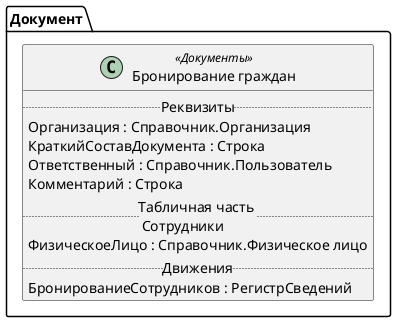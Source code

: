 ﻿@startuml БронированиеГражданПребывающихВЗапасе
'!include templates.wsd
'..\include templates.wsd
class Документ.БронированиеГражданПребывающихВЗапасе as "Бронирование граждан" <<Документы>>
{
..Реквизиты..
Организация : Справочник.Организация
КраткийСоставДокумента : Строка
Ответственный : Справочник.Пользователь
Комментарий : Строка
..Табличная часть \n Сотрудники..
ФизическоеЛицо : Справочник.Физическое лицо
..Движения..
БронированиеСотрудников : РегистрСведений
}
@enduml
